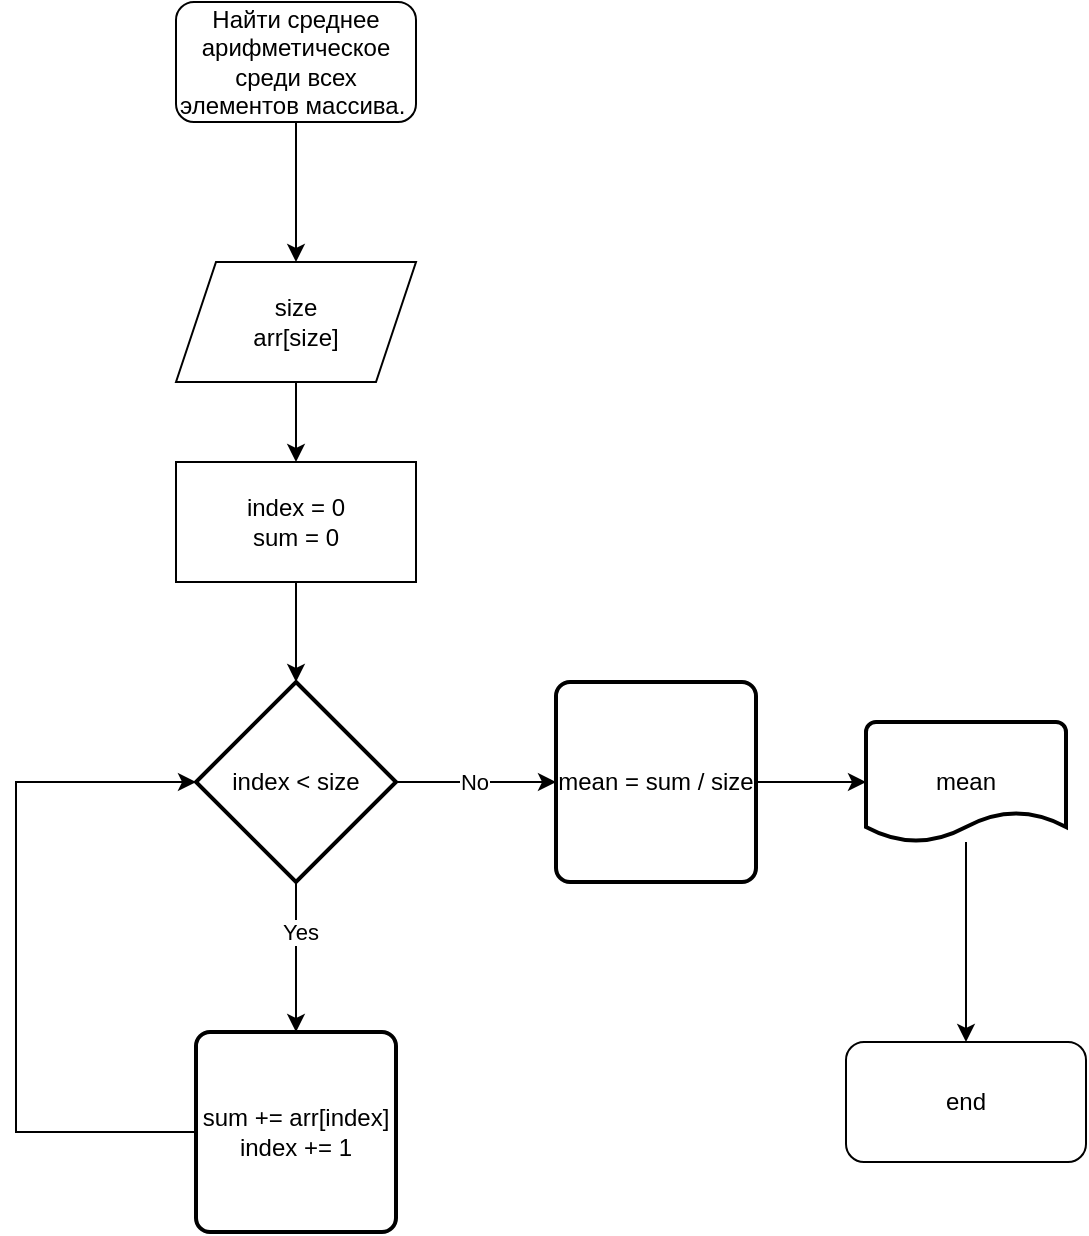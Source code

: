 <mxfile version="21.6.9" type="github">
  <diagram name="Страница — 1" id="KXWHubgCmVswlv4wi9AM">
    <mxGraphModel dx="919" dy="572" grid="1" gridSize="10" guides="1" tooltips="1" connect="1" arrows="1" fold="1" page="1" pageScale="1" pageWidth="1169" pageHeight="827" math="0" shadow="0">
      <root>
        <mxCell id="0" />
        <mxCell id="1" parent="0" />
        <mxCell id="PMSObuNhU9j1F0TxZ9Ph-3" value="" style="edgeStyle=orthogonalEdgeStyle;rounded=0;orthogonalLoop=1;jettySize=auto;html=1;" edge="1" parent="1" source="PMSObuNhU9j1F0TxZ9Ph-1" target="PMSObuNhU9j1F0TxZ9Ph-2">
          <mxGeometry relative="1" as="geometry" />
        </mxCell>
        <mxCell id="PMSObuNhU9j1F0TxZ9Ph-1" value="Найти среднее арифметическое среди всех элементов массива.&amp;nbsp;" style="rounded=1;whiteSpace=wrap;html=1;" vertex="1" parent="1">
          <mxGeometry x="240" width="120" height="60" as="geometry" />
        </mxCell>
        <mxCell id="PMSObuNhU9j1F0TxZ9Ph-6" value="" style="edgeStyle=orthogonalEdgeStyle;rounded=0;orthogonalLoop=1;jettySize=auto;html=1;" edge="1" parent="1" source="PMSObuNhU9j1F0TxZ9Ph-2" target="PMSObuNhU9j1F0TxZ9Ph-4">
          <mxGeometry relative="1" as="geometry" />
        </mxCell>
        <mxCell id="PMSObuNhU9j1F0TxZ9Ph-2" value="size&lt;br&gt;arr[size]" style="shape=parallelogram;perimeter=parallelogramPerimeter;whiteSpace=wrap;html=1;fixedSize=1;" vertex="1" parent="1">
          <mxGeometry x="240" y="130" width="120" height="60" as="geometry" />
        </mxCell>
        <mxCell id="PMSObuNhU9j1F0TxZ9Ph-7" value="" style="edgeStyle=orthogonalEdgeStyle;rounded=0;orthogonalLoop=1;jettySize=auto;html=1;" edge="1" parent="1" source="PMSObuNhU9j1F0TxZ9Ph-4" target="PMSObuNhU9j1F0TxZ9Ph-5">
          <mxGeometry relative="1" as="geometry" />
        </mxCell>
        <mxCell id="PMSObuNhU9j1F0TxZ9Ph-4" value="index = 0&lt;br&gt;sum = 0" style="rounded=0;whiteSpace=wrap;html=1;" vertex="1" parent="1">
          <mxGeometry x="240" y="230" width="120" height="60" as="geometry" />
        </mxCell>
        <mxCell id="PMSObuNhU9j1F0TxZ9Ph-9" value="" style="edgeStyle=orthogonalEdgeStyle;rounded=0;orthogonalLoop=1;jettySize=auto;html=1;" edge="1" parent="1" source="PMSObuNhU9j1F0TxZ9Ph-5" target="PMSObuNhU9j1F0TxZ9Ph-8">
          <mxGeometry relative="1" as="geometry" />
        </mxCell>
        <mxCell id="PMSObuNhU9j1F0TxZ9Ph-10" value="Yes" style="edgeLabel;html=1;align=center;verticalAlign=middle;resizable=0;points=[];" vertex="1" connectable="0" parent="PMSObuNhU9j1F0TxZ9Ph-9">
          <mxGeometry x="-0.333" y="2" relative="1" as="geometry">
            <mxPoint as="offset" />
          </mxGeometry>
        </mxCell>
        <mxCell id="PMSObuNhU9j1F0TxZ9Ph-13" value="" style="edgeStyle=orthogonalEdgeStyle;rounded=0;orthogonalLoop=1;jettySize=auto;html=1;" edge="1" parent="1" source="PMSObuNhU9j1F0TxZ9Ph-5" target="PMSObuNhU9j1F0TxZ9Ph-12">
          <mxGeometry relative="1" as="geometry" />
        </mxCell>
        <mxCell id="PMSObuNhU9j1F0TxZ9Ph-14" value="No" style="edgeLabel;html=1;align=center;verticalAlign=middle;resizable=0;points=[];" vertex="1" connectable="0" parent="PMSObuNhU9j1F0TxZ9Ph-13">
          <mxGeometry x="-0.025" relative="1" as="geometry">
            <mxPoint as="offset" />
          </mxGeometry>
        </mxCell>
        <mxCell id="PMSObuNhU9j1F0TxZ9Ph-5" value="index &amp;lt; size" style="strokeWidth=2;html=1;shape=mxgraph.flowchart.decision;whiteSpace=wrap;" vertex="1" parent="1">
          <mxGeometry x="250" y="340" width="100" height="100" as="geometry" />
        </mxCell>
        <mxCell id="PMSObuNhU9j1F0TxZ9Ph-11" style="edgeStyle=orthogonalEdgeStyle;rounded=0;orthogonalLoop=1;jettySize=auto;html=1;entryX=0;entryY=0.5;entryDx=0;entryDy=0;entryPerimeter=0;" edge="1" parent="1" source="PMSObuNhU9j1F0TxZ9Ph-8" target="PMSObuNhU9j1F0TxZ9Ph-5">
          <mxGeometry relative="1" as="geometry">
            <Array as="points">
              <mxPoint x="160" y="565" />
              <mxPoint x="160" y="390" />
            </Array>
          </mxGeometry>
        </mxCell>
        <mxCell id="PMSObuNhU9j1F0TxZ9Ph-8" value="sum += arr[index]&lt;br&gt;index += 1" style="rounded=1;whiteSpace=wrap;html=1;absoluteArcSize=1;arcSize=14;strokeWidth=2;" vertex="1" parent="1">
          <mxGeometry x="250" y="515" width="100" height="100" as="geometry" />
        </mxCell>
        <mxCell id="PMSObuNhU9j1F0TxZ9Ph-16" value="" style="edgeStyle=orthogonalEdgeStyle;rounded=0;orthogonalLoop=1;jettySize=auto;html=1;" edge="1" parent="1" source="PMSObuNhU9j1F0TxZ9Ph-12" target="PMSObuNhU9j1F0TxZ9Ph-15">
          <mxGeometry relative="1" as="geometry" />
        </mxCell>
        <mxCell id="PMSObuNhU9j1F0TxZ9Ph-12" value="mean = sum / size" style="rounded=1;whiteSpace=wrap;html=1;absoluteArcSize=1;arcSize=14;strokeWidth=2;" vertex="1" parent="1">
          <mxGeometry x="430" y="340" width="100" height="100" as="geometry" />
        </mxCell>
        <mxCell id="PMSObuNhU9j1F0TxZ9Ph-18" value="" style="edgeStyle=orthogonalEdgeStyle;rounded=0;orthogonalLoop=1;jettySize=auto;html=1;" edge="1" parent="1" source="PMSObuNhU9j1F0TxZ9Ph-15" target="PMSObuNhU9j1F0TxZ9Ph-17">
          <mxGeometry relative="1" as="geometry" />
        </mxCell>
        <mxCell id="PMSObuNhU9j1F0TxZ9Ph-15" value="mean" style="strokeWidth=2;html=1;shape=mxgraph.flowchart.document2;whiteSpace=wrap;size=0.25;" vertex="1" parent="1">
          <mxGeometry x="585" y="360" width="100" height="60" as="geometry" />
        </mxCell>
        <mxCell id="PMSObuNhU9j1F0TxZ9Ph-17" value="end" style="rounded=1;whiteSpace=wrap;html=1;" vertex="1" parent="1">
          <mxGeometry x="575" y="520" width="120" height="60" as="geometry" />
        </mxCell>
      </root>
    </mxGraphModel>
  </diagram>
</mxfile>
